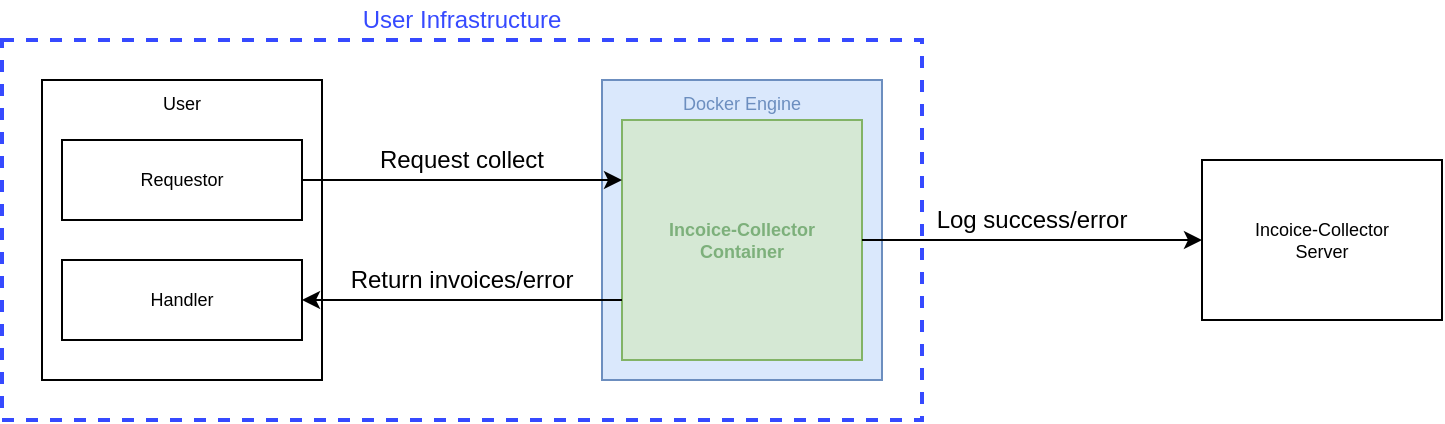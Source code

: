 <mxfile>
    <diagram id="s3XKS49f7g5tn125unqJ" name="Page-1">
        <mxGraphModel dx="941" dy="440" grid="1" gridSize="10" guides="1" tooltips="1" connect="1" arrows="1" fold="1" page="1" pageScale="1" pageWidth="1200" pageHeight="600" math="0" shadow="0">
            <root>
                <mxCell id="0"/>
                <mxCell id="1" parent="0"/>
                <mxCell id="21" value="" style="whiteSpace=wrap;html=1;fillColor=none;strokeColor=#364AFF;rounded=0;connectable=0;arcSize=8;dashed=1;strokeWidth=2;" parent="1" vertex="1">
                    <mxGeometry x="160" y="70" width="460" height="190" as="geometry"/>
                </mxCell>
                <mxCell id="44" value="User" style="rounded=0;whiteSpace=wrap;html=1;fontSize=9;verticalAlign=top;" parent="1" vertex="1">
                    <mxGeometry x="180" y="90" width="140" height="150" as="geometry"/>
                </mxCell>
                <mxCell id="40" value="&lt;font style=&quot;&quot; color=&quot;#6c8ebf&quot;&gt;Docker Engine&lt;/font&gt;" style="rounded=0;whiteSpace=wrap;html=1;fontSize=9;fillColor=#dae8fc;strokeColor=#6c8ebf;verticalAlign=top;" parent="1" vertex="1">
                    <mxGeometry x="460" y="90" width="140" height="150" as="geometry"/>
                </mxCell>
                <mxCell id="3" value="Requestor" style="rounded=0;whiteSpace=wrap;html=1;fontSize=9;" parent="1" vertex="1">
                    <mxGeometry x="190" y="120" width="120" height="40" as="geometry"/>
                </mxCell>
                <mxCell id="5" value="&lt;font color=&quot;#7db07b&quot;&gt;&lt;b&gt;Incoice-Collector&lt;br style=&quot;border-color: var(--border-color);&quot;&gt;Container&lt;/b&gt;&lt;/font&gt;" style="rounded=0;whiteSpace=wrap;html=1;fontSize=9;fillColor=#d5e8d4;strokeColor=#82b366;verticalAlign=middle;" parent="1" vertex="1">
                    <mxGeometry x="470" y="110" width="120" height="120" as="geometry"/>
                </mxCell>
                <mxCell id="6" value="Incoice-Collector&lt;br style=&quot;font-size: 9px;&quot;&gt;Server" style="rounded=0;whiteSpace=wrap;html=1;fontSize=9;" parent="1" vertex="1">
                    <mxGeometry x="760" y="130" width="120" height="80" as="geometry"/>
                </mxCell>
                <mxCell id="31" value="&lt;font&gt;User Infrastructure&lt;/font&gt;" style="text;strokeColor=none;align=center;fillColor=none;html=1;verticalAlign=middle;whiteSpace=wrap;rounded=0;fontColor=#364AFF;" parent="1" vertex="1">
                    <mxGeometry x="170" y="50" width="440" height="20" as="geometry"/>
                </mxCell>
                <mxCell id="33" value="" style="edgeStyle=none;orthogonalLoop=1;jettySize=auto;html=1;entryX=0;entryY=0.25;entryDx=0;entryDy=0;exitX=1;exitY=0.5;exitDx=0;exitDy=0;" parent="1" source="3" target="5" edge="1">
                    <mxGeometry width="80" relative="1" as="geometry">
                        <mxPoint x="540" y="100" as="sourcePoint"/>
                        <mxPoint x="620" y="100" as="targetPoint"/>
                        <Array as="points"/>
                    </mxGeometry>
                </mxCell>
                <mxCell id="34" value="" style="edgeStyle=none;orthogonalLoop=1;jettySize=auto;html=1;entryX=1;entryY=0.5;entryDx=0;entryDy=0;exitX=0;exitY=0.75;exitDx=0;exitDy=0;" parent="1" source="5" target="39" edge="1">
                    <mxGeometry width="80" relative="1" as="geometry">
                        <mxPoint x="320" y="140" as="sourcePoint"/>
                        <mxPoint x="480" y="140" as="targetPoint"/>
                        <Array as="points"/>
                    </mxGeometry>
                </mxCell>
                <mxCell id="35" value="" style="edgeStyle=none;orthogonalLoop=1;jettySize=auto;html=1;entryX=0;entryY=0.5;entryDx=0;entryDy=0;exitX=1;exitY=0.5;exitDx=0;exitDy=0;" parent="1" source="5" target="6" edge="1">
                    <mxGeometry width="80" relative="1" as="geometry">
                        <mxPoint x="480" y="180" as="sourcePoint"/>
                        <mxPoint x="320" y="180" as="targetPoint"/>
                        <Array as="points"/>
                    </mxGeometry>
                </mxCell>
                <mxCell id="36" value="Request collect" style="text;strokeColor=none;align=center;fillColor=none;html=1;verticalAlign=middle;whiteSpace=wrap;rounded=0;" parent="1" vertex="1">
                    <mxGeometry x="310" y="120" width="160" height="20" as="geometry"/>
                </mxCell>
                <mxCell id="37" value="Return invoices/error" style="text;strokeColor=none;align=center;fillColor=none;html=1;verticalAlign=middle;whiteSpace=wrap;rounded=0;" parent="1" vertex="1">
                    <mxGeometry x="310" y="180" width="160" height="20" as="geometry"/>
                </mxCell>
                <mxCell id="38" value="Log success/error" style="text;strokeColor=none;align=center;fillColor=none;html=1;verticalAlign=middle;whiteSpace=wrap;rounded=0;" parent="1" vertex="1">
                    <mxGeometry x="590" y="150" width="170" height="20" as="geometry"/>
                </mxCell>
                <mxCell id="39" value="Handler" style="rounded=0;whiteSpace=wrap;html=1;fontSize=9;" parent="1" vertex="1">
                    <mxGeometry x="190" y="180" width="120" height="40" as="geometry"/>
                </mxCell>
            </root>
        </mxGraphModel>
    </diagram>
</mxfile>